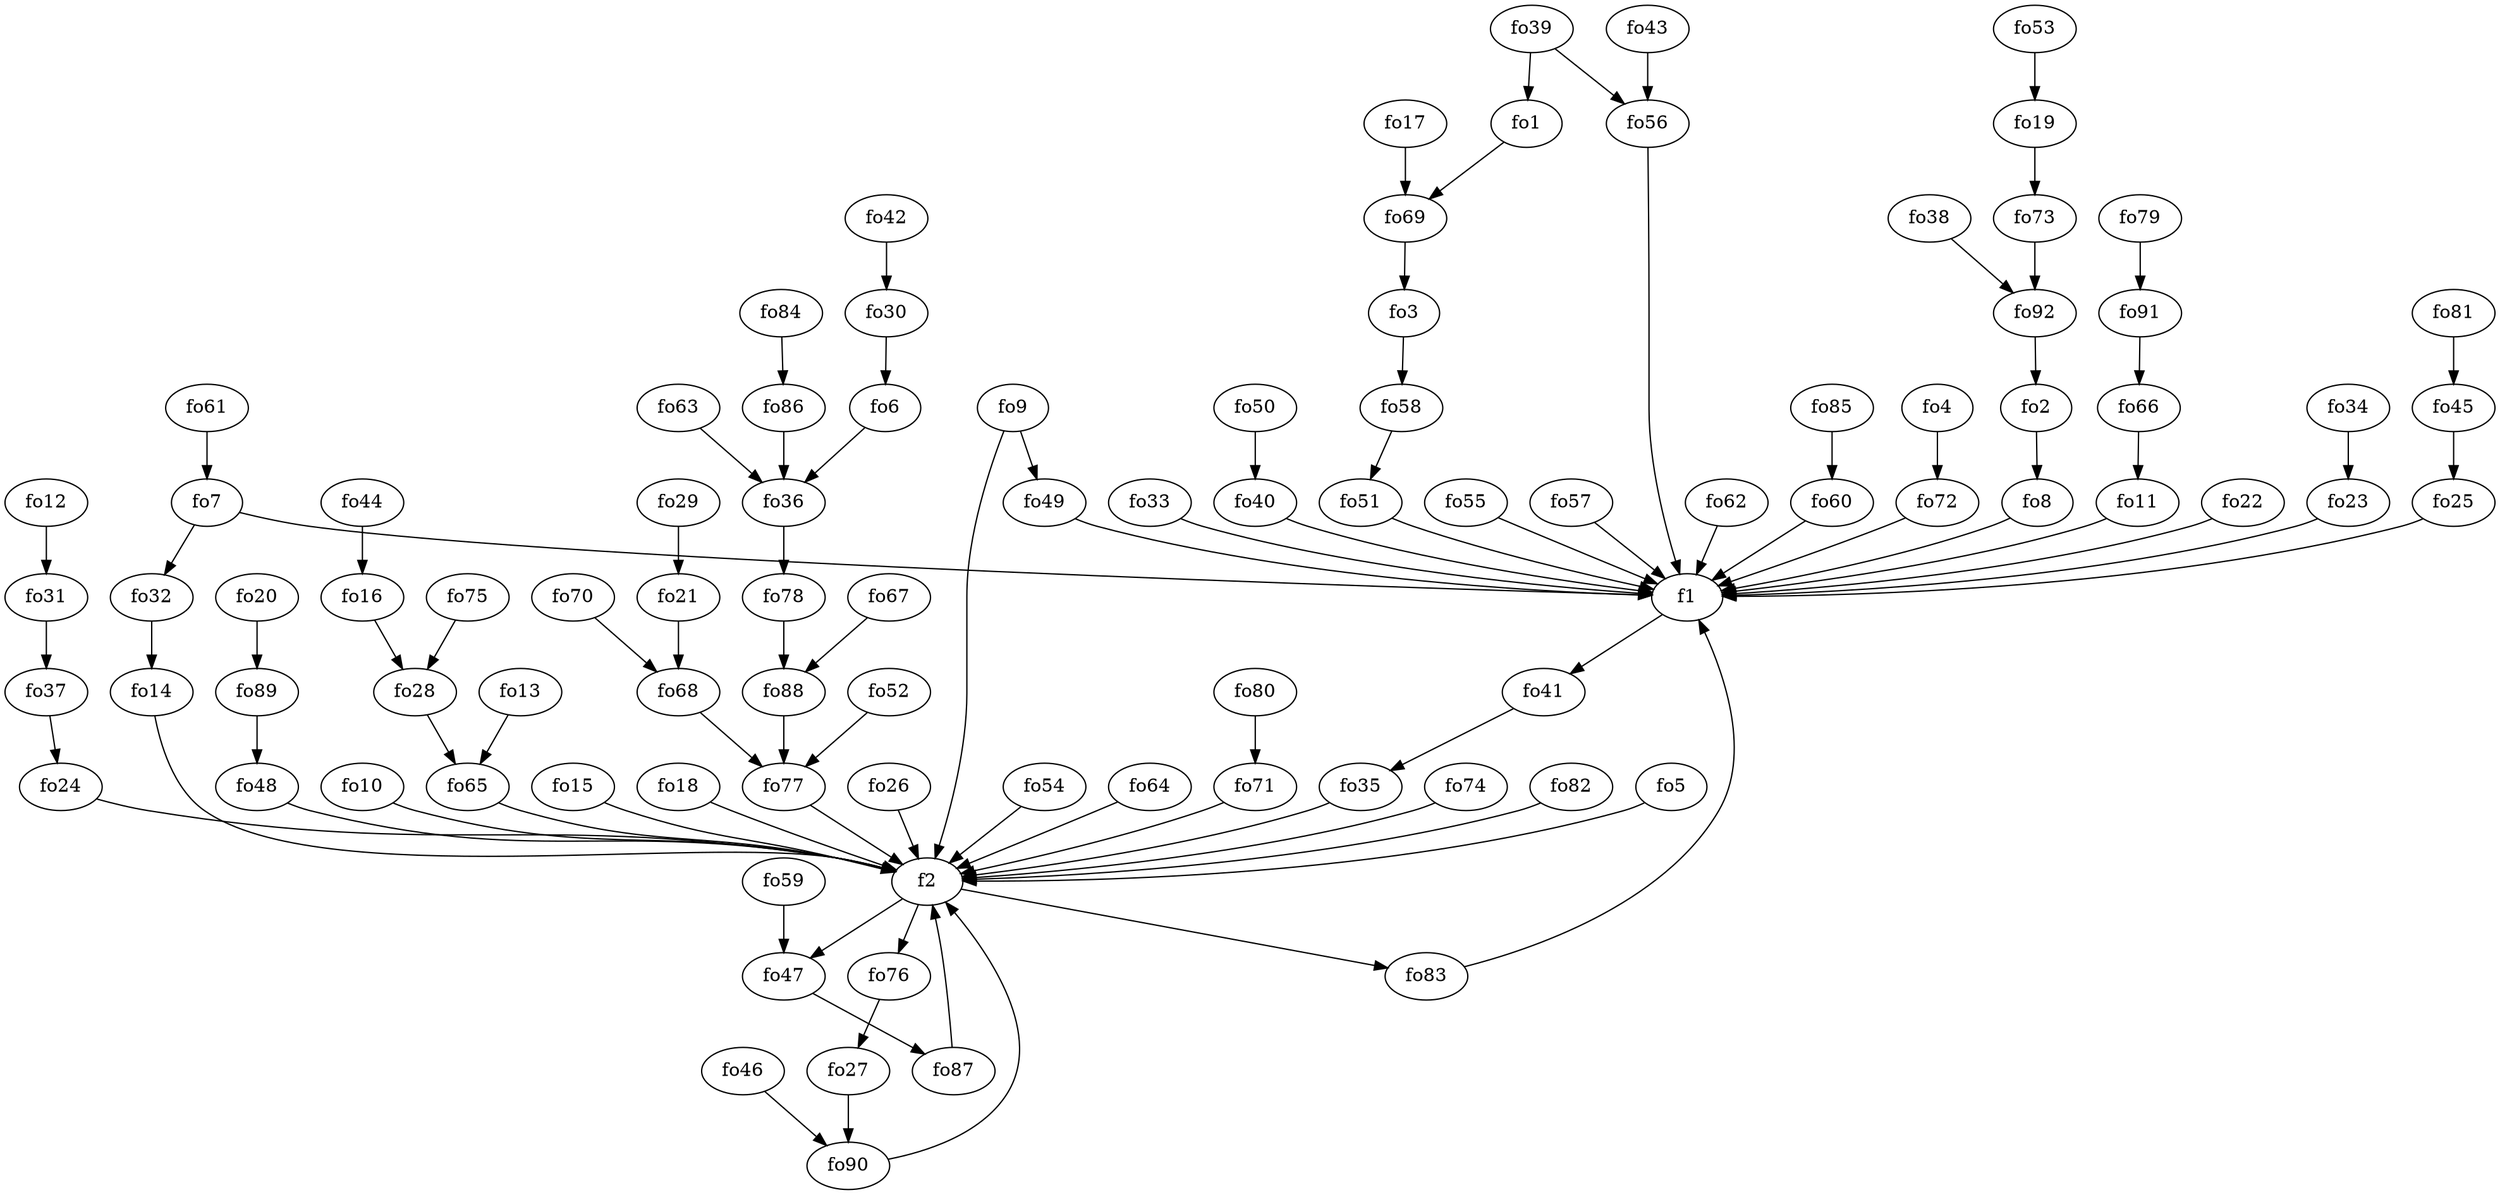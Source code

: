strict digraph  {
f1;
f2;
fo1;
fo2;
fo3;
fo4;
fo5;
fo6;
fo7;
fo8;
fo9;
fo10;
fo11;
fo12;
fo13;
fo14;
fo15;
fo16;
fo17;
fo18;
fo19;
fo20;
fo21;
fo22;
fo23;
fo24;
fo25;
fo26;
fo27;
fo28;
fo29;
fo30;
fo31;
fo32;
fo33;
fo34;
fo35;
fo36;
fo37;
fo38;
fo39;
fo40;
fo41;
fo42;
fo43;
fo44;
fo45;
fo46;
fo47;
fo48;
fo49;
fo50;
fo51;
fo52;
fo53;
fo54;
fo55;
fo56;
fo57;
fo58;
fo59;
fo60;
fo61;
fo62;
fo63;
fo64;
fo65;
fo66;
fo67;
fo68;
fo69;
fo70;
fo71;
fo72;
fo73;
fo74;
fo75;
fo76;
fo77;
fo78;
fo79;
fo80;
fo81;
fo82;
fo83;
fo84;
fo85;
fo86;
fo87;
fo88;
fo89;
fo90;
fo91;
fo92;
f1 -> fo41  [weight=2];
f2 -> fo83  [weight=2];
f2 -> fo76  [weight=2];
f2 -> fo47  [weight=2];
fo1 -> fo69  [weight=2];
fo2 -> fo8  [weight=2];
fo3 -> fo58  [weight=2];
fo4 -> fo72  [weight=2];
fo5 -> f2  [weight=2];
fo6 -> fo36  [weight=2];
fo7 -> fo32  [weight=2];
fo7 -> f1  [weight=2];
fo8 -> f1  [weight=2];
fo9 -> f2  [weight=2];
fo9 -> fo49  [weight=2];
fo10 -> f2  [weight=2];
fo11 -> f1  [weight=2];
fo12 -> fo31  [weight=2];
fo13 -> fo65  [weight=2];
fo14 -> f2  [weight=2];
fo15 -> f2  [weight=2];
fo16 -> fo28  [weight=2];
fo17 -> fo69  [weight=2];
fo18 -> f2  [weight=2];
fo19 -> fo73  [weight=2];
fo20 -> fo89  [weight=2];
fo21 -> fo68  [weight=2];
fo22 -> f1  [weight=2];
fo23 -> f1  [weight=2];
fo24 -> f2  [weight=2];
fo25 -> f1  [weight=2];
fo26 -> f2  [weight=2];
fo27 -> fo90  [weight=2];
fo28 -> fo65  [weight=2];
fo29 -> fo21  [weight=2];
fo30 -> fo6  [weight=2];
fo31 -> fo37  [weight=2];
fo32 -> fo14  [weight=2];
fo33 -> f1  [weight=2];
fo34 -> fo23  [weight=2];
fo35 -> f2  [weight=2];
fo36 -> fo78  [weight=2];
fo37 -> fo24  [weight=2];
fo38 -> fo92  [weight=2];
fo39 -> fo56  [weight=2];
fo39 -> fo1  [weight=2];
fo40 -> f1  [weight=2];
fo41 -> fo35  [weight=2];
fo42 -> fo30  [weight=2];
fo43 -> fo56  [weight=2];
fo44 -> fo16  [weight=2];
fo45 -> fo25  [weight=2];
fo46 -> fo90  [weight=2];
fo47 -> fo87  [weight=2];
fo48 -> f2  [weight=2];
fo49 -> f1  [weight=2];
fo50 -> fo40  [weight=2];
fo51 -> f1  [weight=2];
fo52 -> fo77  [weight=2];
fo53 -> fo19  [weight=2];
fo54 -> f2  [weight=2];
fo55 -> f1  [weight=2];
fo56 -> f1  [weight=2];
fo57 -> f1  [weight=2];
fo58 -> fo51  [weight=2];
fo59 -> fo47  [weight=2];
fo60 -> f1  [weight=2];
fo61 -> fo7  [weight=2];
fo62 -> f1  [weight=2];
fo63 -> fo36  [weight=2];
fo64 -> f2  [weight=2];
fo65 -> f2  [weight=2];
fo66 -> fo11  [weight=2];
fo67 -> fo88  [weight=2];
fo68 -> fo77  [weight=2];
fo69 -> fo3  [weight=2];
fo70 -> fo68  [weight=2];
fo71 -> f2  [weight=2];
fo72 -> f1  [weight=2];
fo73 -> fo92  [weight=2];
fo74 -> f2  [weight=2];
fo75 -> fo28  [weight=2];
fo76 -> fo27  [weight=2];
fo77 -> f2  [weight=2];
fo78 -> fo88  [weight=2];
fo79 -> fo91  [weight=2];
fo80 -> fo71  [weight=2];
fo81 -> fo45  [weight=2];
fo82 -> f2  [weight=2];
fo83 -> f1  [weight=2];
fo84 -> fo86  [weight=2];
fo85 -> fo60  [weight=2];
fo86 -> fo36  [weight=2];
fo87 -> f2  [weight=2];
fo88 -> fo77  [weight=2];
fo89 -> fo48  [weight=2];
fo90 -> f2  [weight=2];
fo91 -> fo66  [weight=2];
fo92 -> fo2  [weight=2];
}
